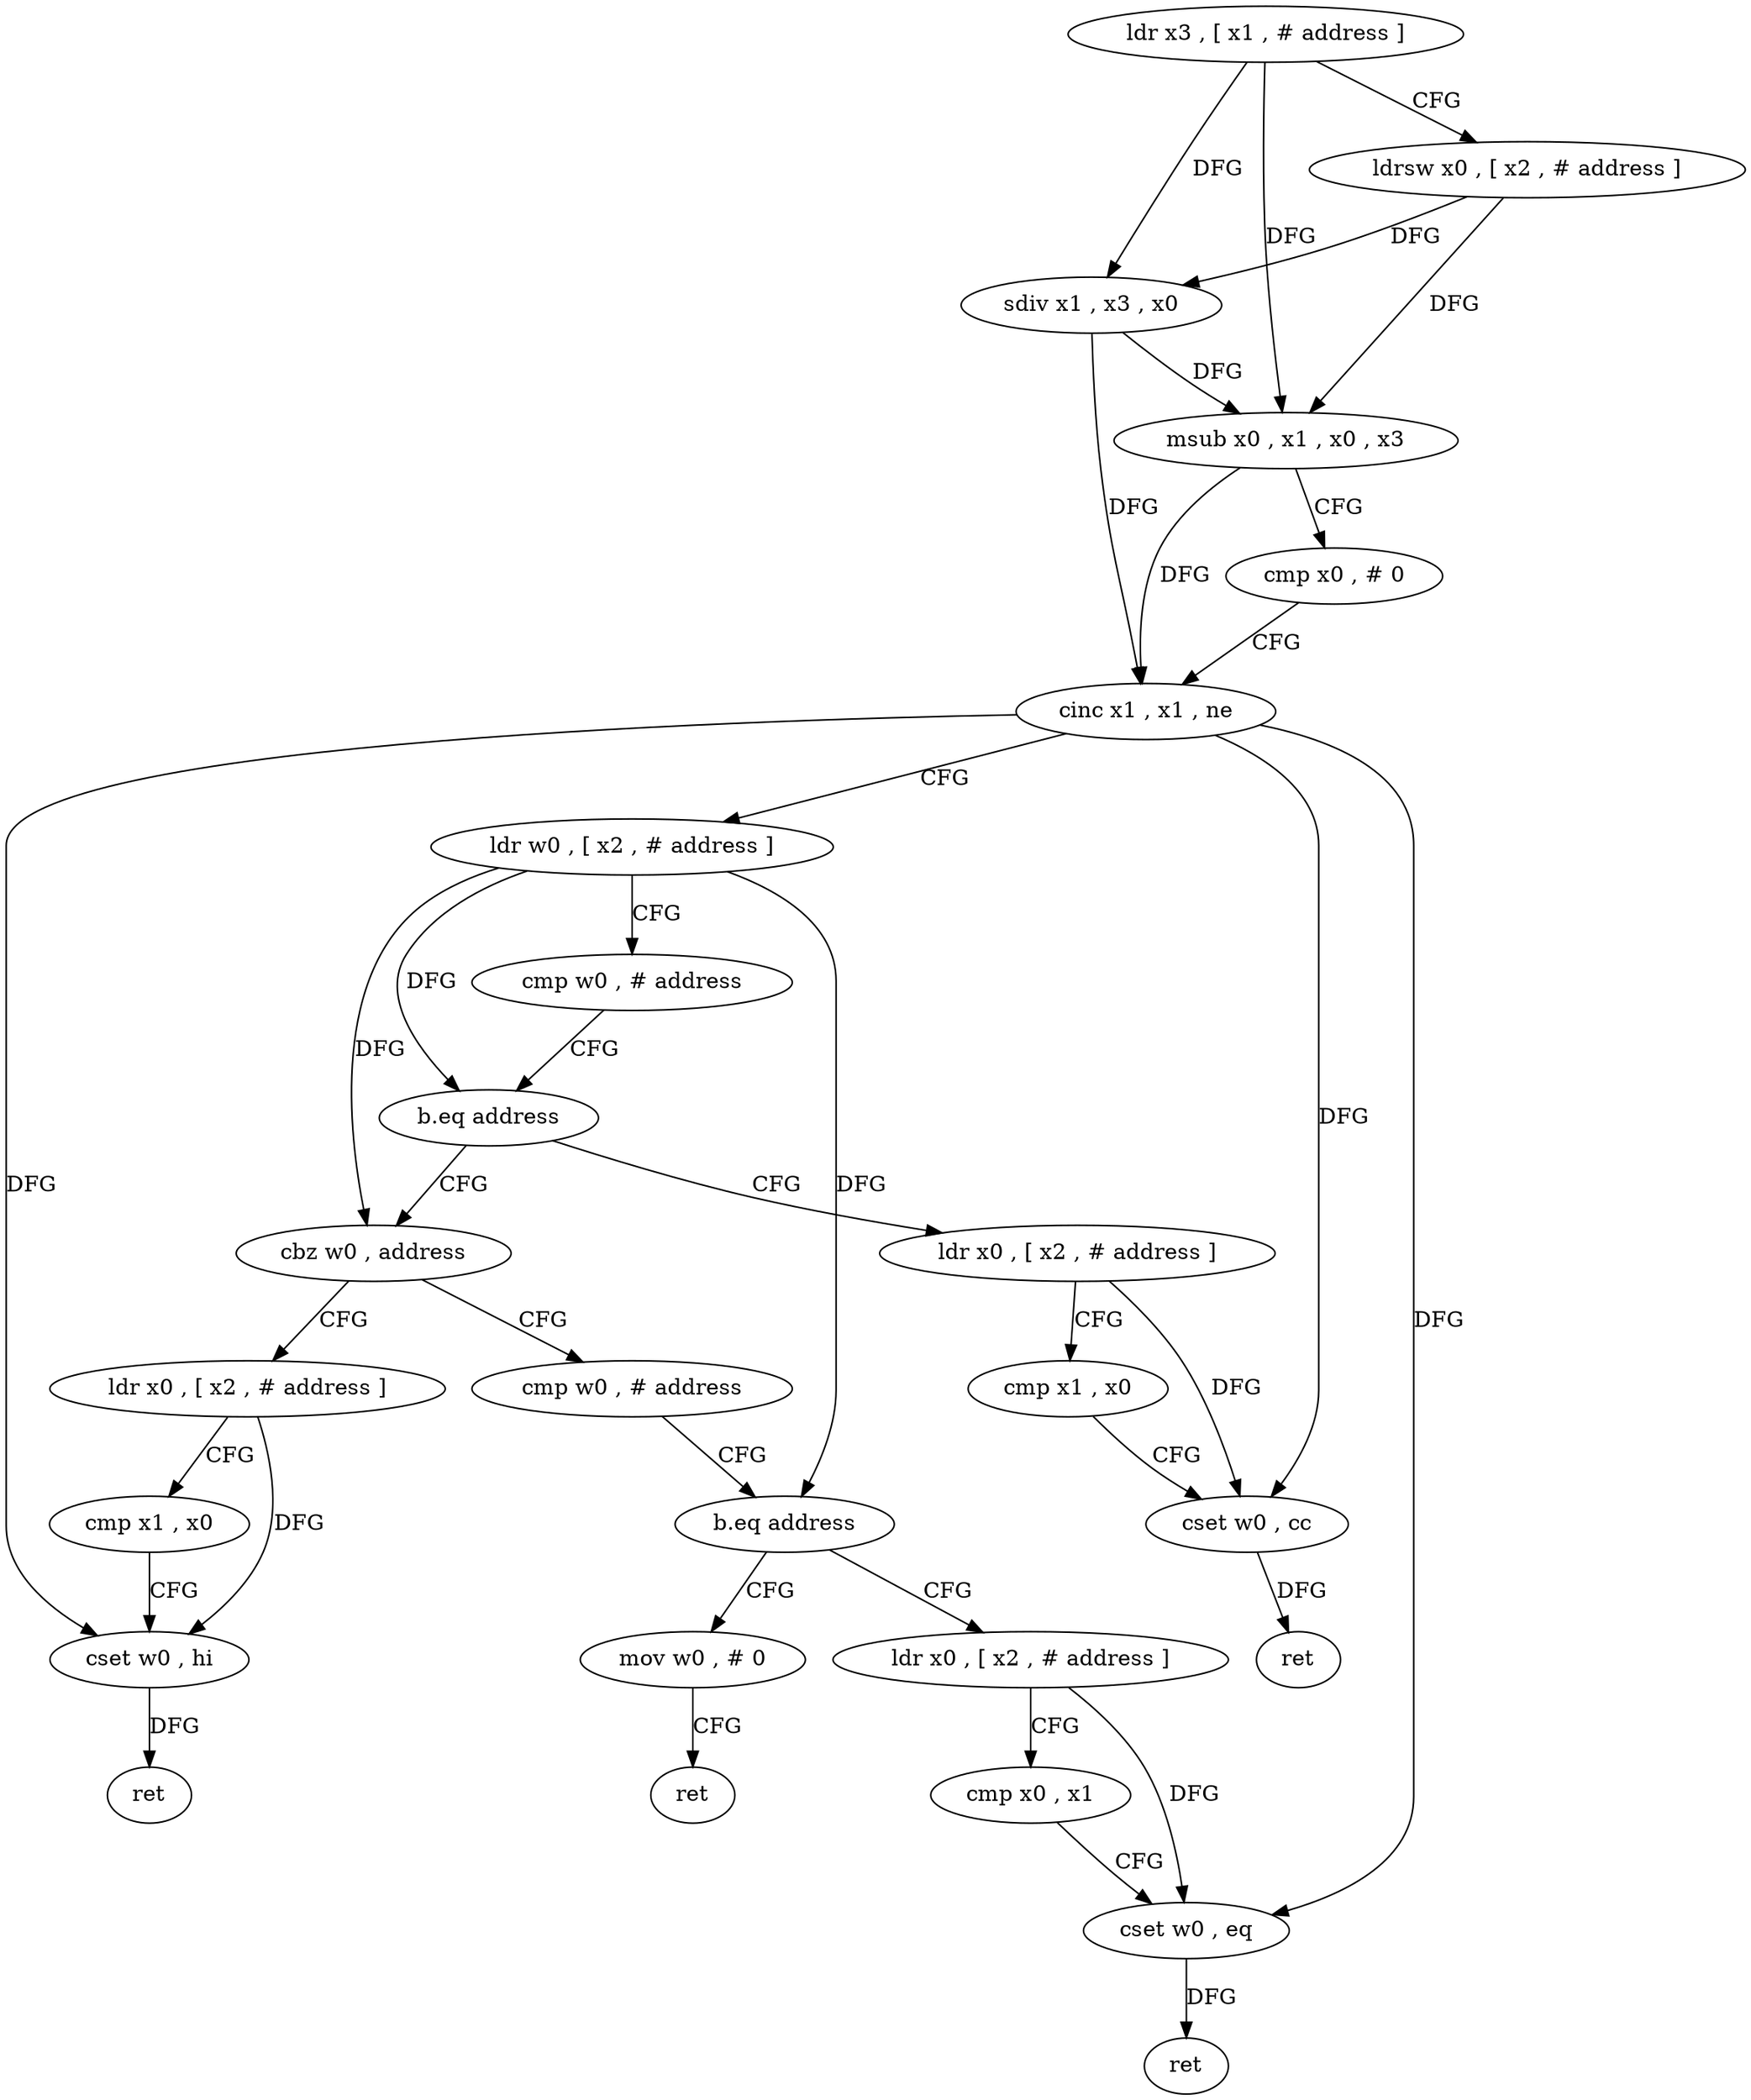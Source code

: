 digraph "func" {
"4216720" [label = "ldr x3 , [ x1 , # address ]" ]
"4216724" [label = "ldrsw x0 , [ x2 , # address ]" ]
"4216728" [label = "sdiv x1 , x3 , x0" ]
"4216732" [label = "msub x0 , x1 , x0 , x3" ]
"4216736" [label = "cmp x0 , # 0" ]
"4216740" [label = "cinc x1 , x1 , ne" ]
"4216744" [label = "ldr w0 , [ x2 , # address ]" ]
"4216748" [label = "cmp w0 , # address" ]
"4216752" [label = "b.eq address" ]
"4216792" [label = "ldr x0 , [ x2 , # address ]" ]
"4216756" [label = "cbz w0 , address" ]
"4216796" [label = "cmp x1 , x0" ]
"4216800" [label = "cset w0 , cc" ]
"4216804" [label = "ret" ]
"4216776" [label = "ldr x0 , [ x2 , # address ]" ]
"4216760" [label = "cmp w0 , # address" ]
"4216780" [label = "cmp x1 , x0" ]
"4216784" [label = "cset w0 , hi" ]
"4216788" [label = "ret" ]
"4216764" [label = "b.eq address" ]
"4216808" [label = "ldr x0 , [ x2 , # address ]" ]
"4216768" [label = "mov w0 , # 0" ]
"4216812" [label = "cmp x0 , x1" ]
"4216816" [label = "cset w0 , eq" ]
"4216820" [label = "ret" ]
"4216772" [label = "ret" ]
"4216720" -> "4216724" [ label = "CFG" ]
"4216720" -> "4216728" [ label = "DFG" ]
"4216720" -> "4216732" [ label = "DFG" ]
"4216724" -> "4216728" [ label = "DFG" ]
"4216724" -> "4216732" [ label = "DFG" ]
"4216728" -> "4216732" [ label = "DFG" ]
"4216728" -> "4216740" [ label = "DFG" ]
"4216732" -> "4216736" [ label = "CFG" ]
"4216732" -> "4216740" [ label = "DFG" ]
"4216736" -> "4216740" [ label = "CFG" ]
"4216740" -> "4216744" [ label = "CFG" ]
"4216740" -> "4216800" [ label = "DFG" ]
"4216740" -> "4216784" [ label = "DFG" ]
"4216740" -> "4216816" [ label = "DFG" ]
"4216744" -> "4216748" [ label = "CFG" ]
"4216744" -> "4216752" [ label = "DFG" ]
"4216744" -> "4216756" [ label = "DFG" ]
"4216744" -> "4216764" [ label = "DFG" ]
"4216748" -> "4216752" [ label = "CFG" ]
"4216752" -> "4216792" [ label = "CFG" ]
"4216752" -> "4216756" [ label = "CFG" ]
"4216792" -> "4216796" [ label = "CFG" ]
"4216792" -> "4216800" [ label = "DFG" ]
"4216756" -> "4216776" [ label = "CFG" ]
"4216756" -> "4216760" [ label = "CFG" ]
"4216796" -> "4216800" [ label = "CFG" ]
"4216800" -> "4216804" [ label = "DFG" ]
"4216776" -> "4216780" [ label = "CFG" ]
"4216776" -> "4216784" [ label = "DFG" ]
"4216760" -> "4216764" [ label = "CFG" ]
"4216780" -> "4216784" [ label = "CFG" ]
"4216784" -> "4216788" [ label = "DFG" ]
"4216764" -> "4216808" [ label = "CFG" ]
"4216764" -> "4216768" [ label = "CFG" ]
"4216808" -> "4216812" [ label = "CFG" ]
"4216808" -> "4216816" [ label = "DFG" ]
"4216768" -> "4216772" [ label = "CFG" ]
"4216812" -> "4216816" [ label = "CFG" ]
"4216816" -> "4216820" [ label = "DFG" ]
}
